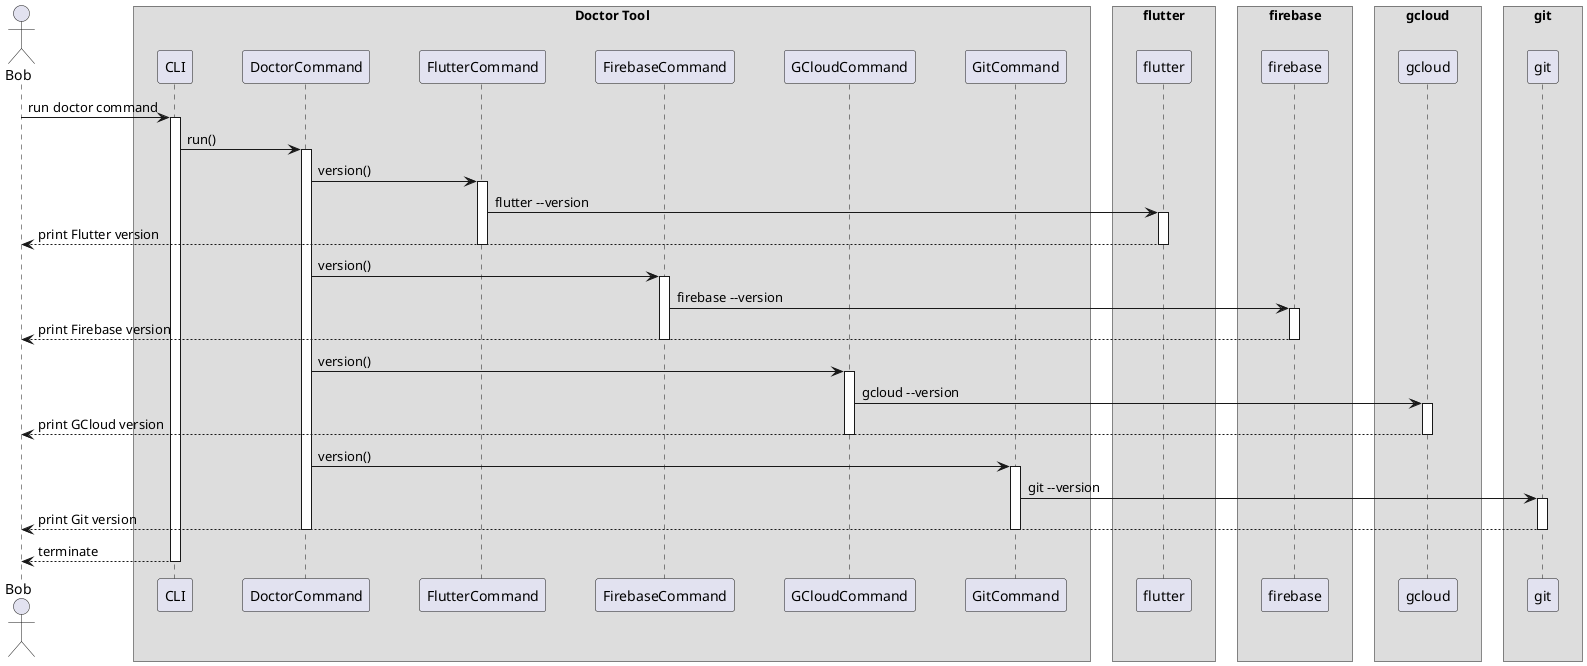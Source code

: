 @startuml doctor_command_sequence_diagram

skinparam ParticipantPadding 20
skinparam BoxPadding 10

actor Bob

box Doctor Tool
    participant CLI
    participant DoctorCommand
    participant FlutterCommand
    participant FirebaseCommand
    participant GCloudCommand
    participant GitCommand
end box

box flutter
    participant flutter
end box

box firebase
    participant firebase
end box

box gcloud
    participant gcloud
end box

box git
    participant git
end box

Bob -> CLI ++ : run doctor command
CLI -> DoctorCommand ++ : run()
DoctorCommand -> FlutterCommand ++ : version()
FlutterCommand -> flutter ++ : flutter --version
flutter --> Bob -- : print Flutter version
FlutterCommand --

DoctorCommand -> FirebaseCommand ++ : version()
FirebaseCommand -> firebase ++ : firebase --version
firebase --> Bob -- : print Firebase version
FirebaseCommand --

DoctorCommand -> GCloudCommand ++ : version()
GCloudCommand -> gcloud ++ : gcloud --version
gcloud --> Bob -- : print GCloud version
GCloudCommand --

DoctorCommand -> GitCommand ++ : version()
GitCommand -> git ++ : git --version
git --> Bob -- : print Git version
GitCommand --
DoctorCommand --
CLI --> Bob -- : terminate

@enduml
